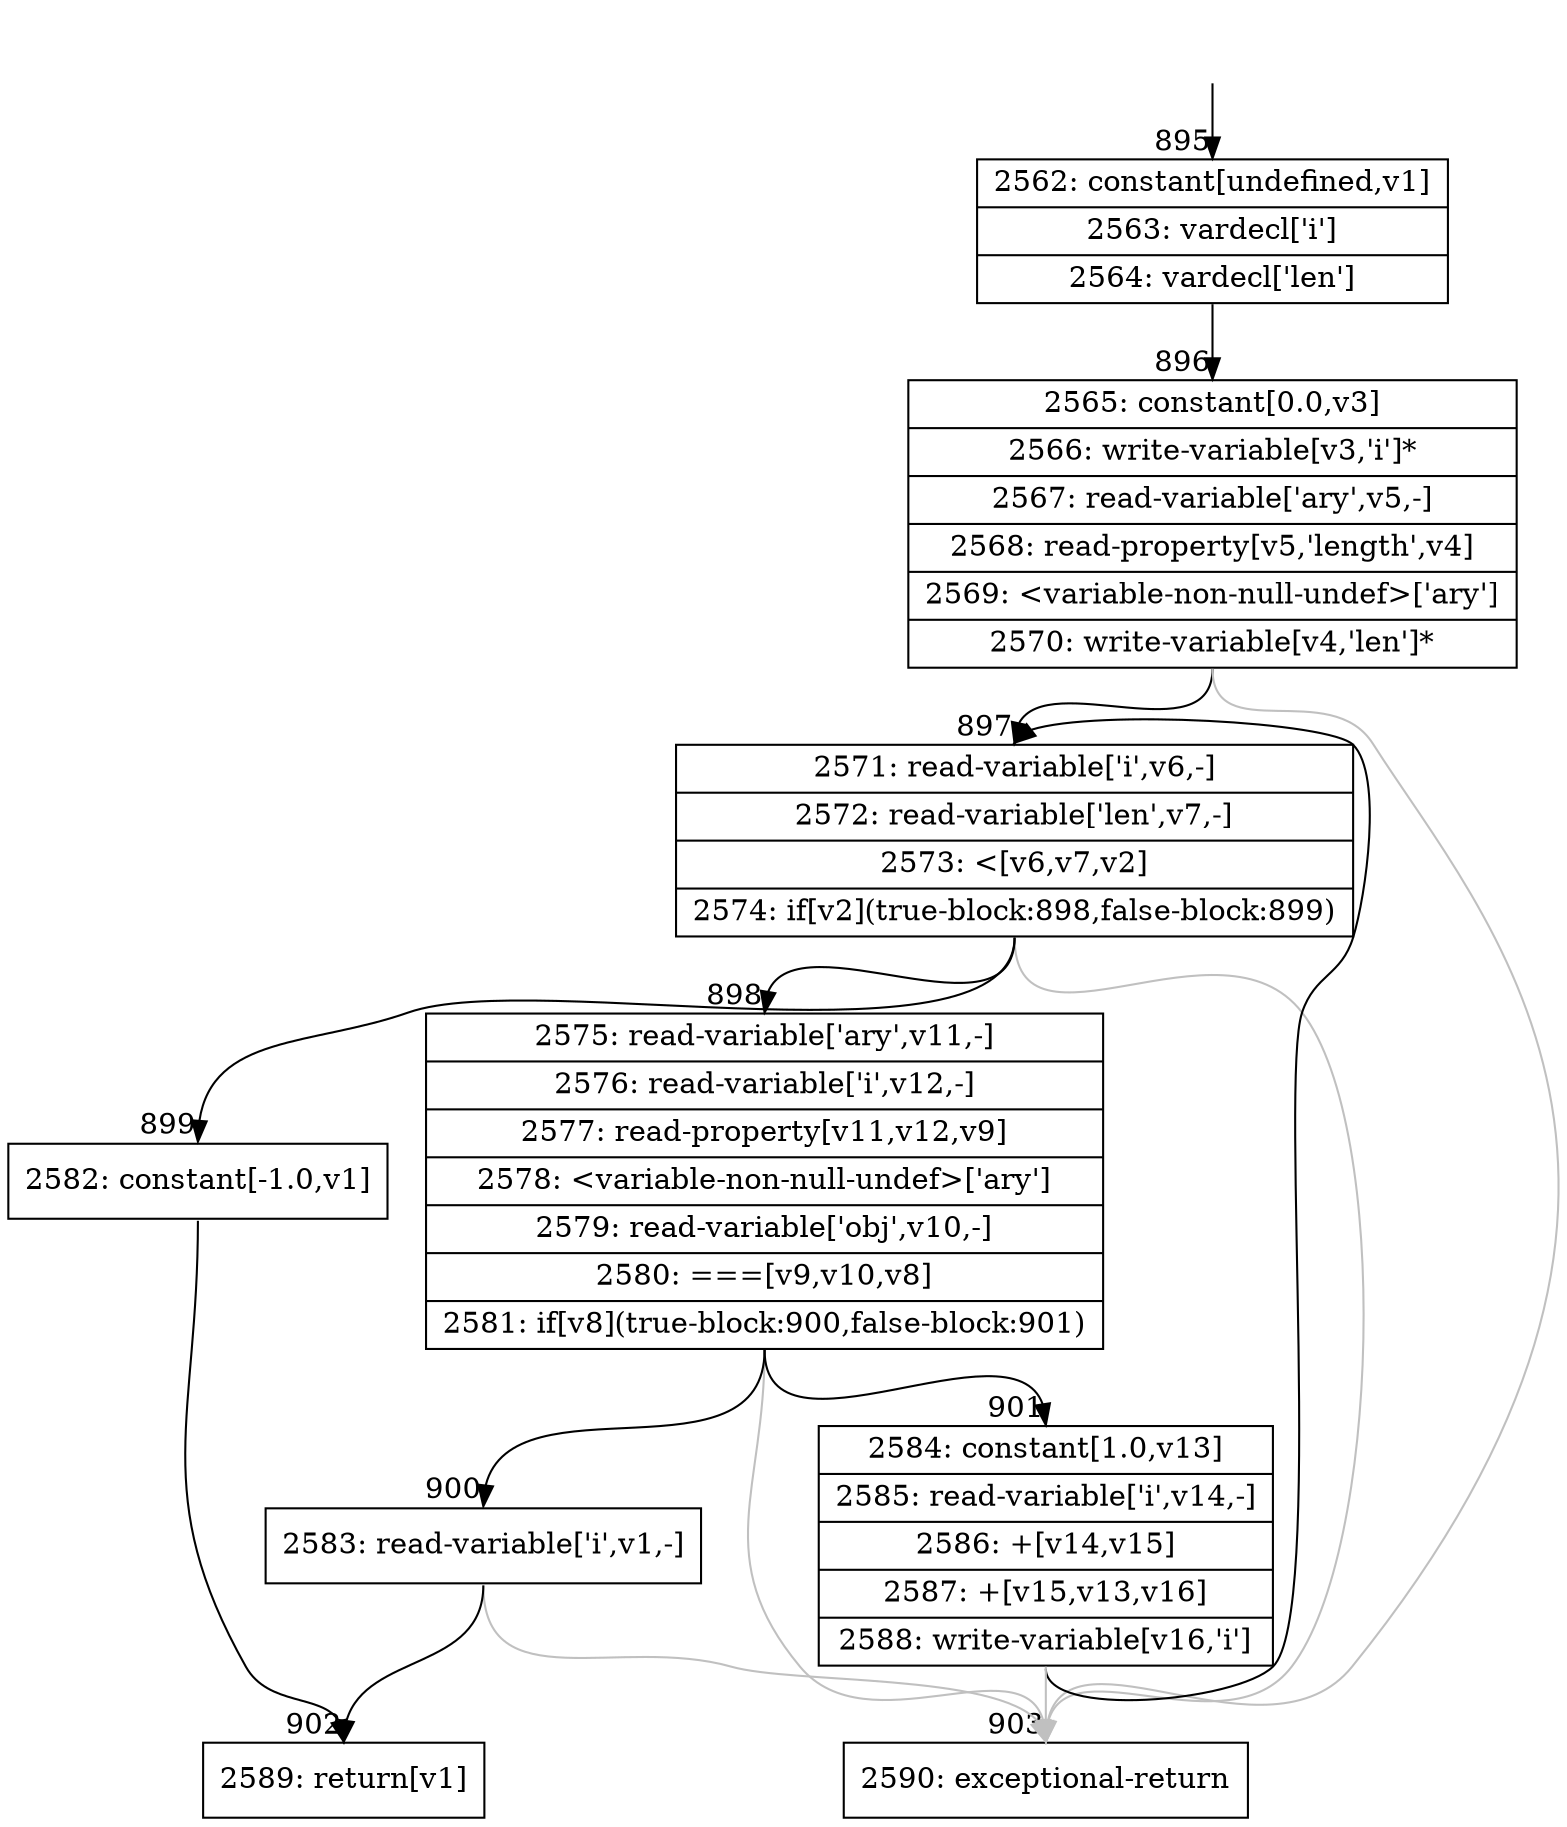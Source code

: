 digraph {
rankdir="TD"
BB_entry81[shape=none,label=""];
BB_entry81 -> BB895 [tailport=s, headport=n, headlabel="    895"]
BB895 [shape=record label="{2562: constant[undefined,v1]|2563: vardecl['i']|2564: vardecl['len']}" ] 
BB895 -> BB896 [tailport=s, headport=n, headlabel="      896"]
BB896 [shape=record label="{2565: constant[0.0,v3]|2566: write-variable[v3,'i']*|2567: read-variable['ary',v5,-]|2568: read-property[v5,'length',v4]|2569: \<variable-non-null-undef\>['ary']|2570: write-variable[v4,'len']*}" ] 
BB896 -> BB897 [tailport=s, headport=n, headlabel="      897"]
BB896 -> BB903 [tailport=s, headport=n, color=gray, headlabel="      903"]
BB897 [shape=record label="{2571: read-variable['i',v6,-]|2572: read-variable['len',v7,-]|2573: \<[v6,v7,v2]|2574: if[v2](true-block:898,false-block:899)}" ] 
BB897 -> BB898 [tailport=s, headport=n, headlabel="      898"]
BB897 -> BB899 [tailport=s, headport=n, headlabel="      899"]
BB897 -> BB903 [tailport=s, headport=n, color=gray]
BB898 [shape=record label="{2575: read-variable['ary',v11,-]|2576: read-variable['i',v12,-]|2577: read-property[v11,v12,v9]|2578: \<variable-non-null-undef\>['ary']|2579: read-variable['obj',v10,-]|2580: ===[v9,v10,v8]|2581: if[v8](true-block:900,false-block:901)}" ] 
BB898 -> BB900 [tailport=s, headport=n, headlabel="      900"]
BB898 -> BB901 [tailport=s, headport=n, headlabel="      901"]
BB898 -> BB903 [tailport=s, headport=n, color=gray]
BB899 [shape=record label="{2582: constant[-1.0,v1]}" ] 
BB899 -> BB902 [tailport=s, headport=n, headlabel="      902"]
BB900 [shape=record label="{2583: read-variable['i',v1,-]}" ] 
BB900 -> BB902 [tailport=s, headport=n]
BB900 -> BB903 [tailport=s, headport=n, color=gray]
BB901 [shape=record label="{2584: constant[1.0,v13]|2585: read-variable['i',v14,-]|2586: +[v14,v15]|2587: +[v15,v13,v16]|2588: write-variable[v16,'i']}" ] 
BB901 -> BB897 [tailport=s, headport=n]
BB901 -> BB903 [tailport=s, headport=n, color=gray]
BB902 [shape=record label="{2589: return[v1]}" ] 
BB903 [shape=record label="{2590: exceptional-return}" ] 
//#$~ 1299
}
